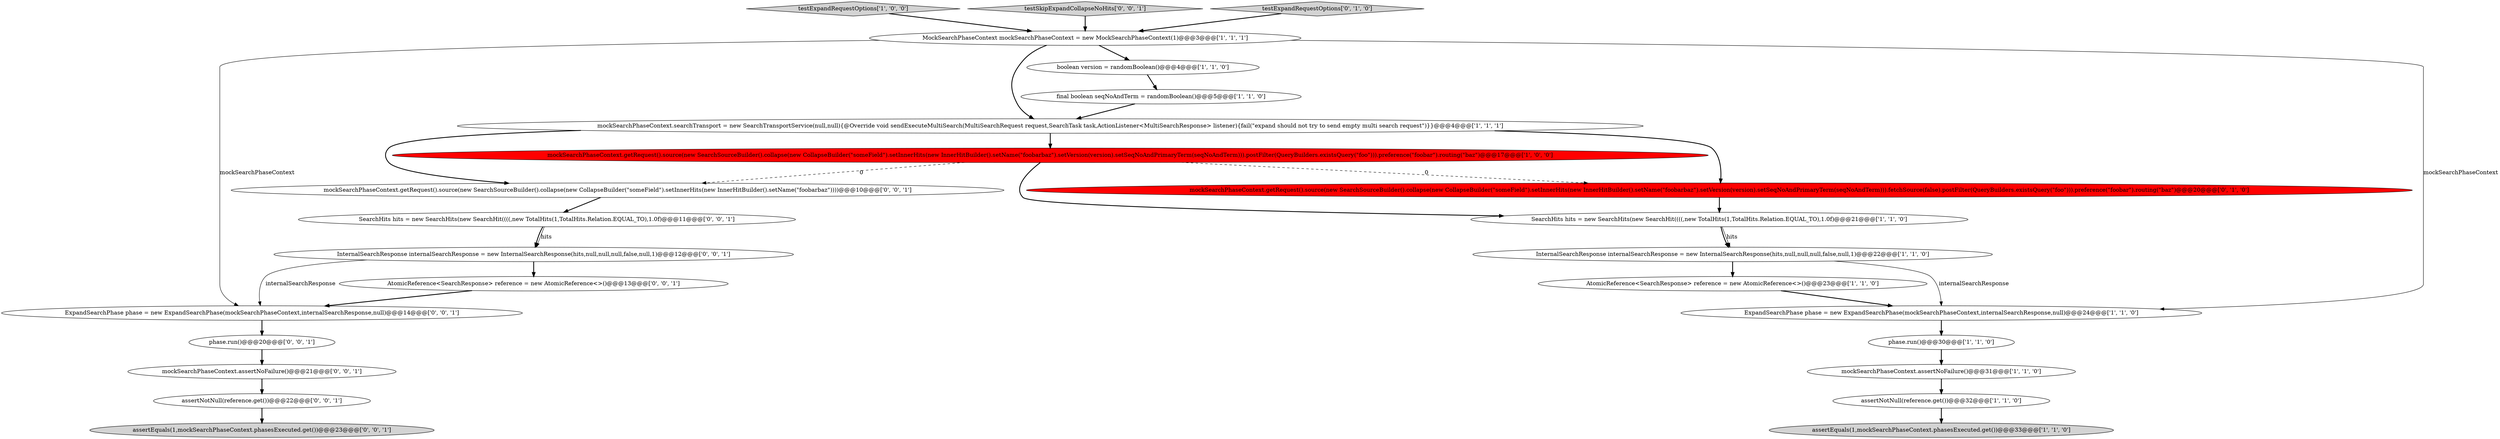 digraph {
16 [style = filled, label = "InternalSearchResponse internalSearchResponse = new InternalSearchResponse(hits,null,null,null,false,null,1)@@@12@@@['0', '0', '1']", fillcolor = white, shape = ellipse image = "AAA0AAABBB3BBB"];
6 [style = filled, label = "assertNotNull(reference.get())@@@32@@@['1', '1', '0']", fillcolor = white, shape = ellipse image = "AAA0AAABBB1BBB"];
21 [style = filled, label = "mockSearchPhaseContext.assertNoFailure()@@@21@@@['0', '0', '1']", fillcolor = white, shape = ellipse image = "AAA0AAABBB3BBB"];
13 [style = filled, label = "mockSearchPhaseContext.assertNoFailure()@@@31@@@['1', '1', '0']", fillcolor = white, shape = ellipse image = "AAA0AAABBB1BBB"];
17 [style = filled, label = "mockSearchPhaseContext.getRequest().source(new SearchSourceBuilder().collapse(new CollapseBuilder(\"someField\").setInnerHits(new InnerHitBuilder().setName(\"foobarbaz\"))))@@@10@@@['0', '0', '1']", fillcolor = white, shape = ellipse image = "AAA0AAABBB3BBB"];
1 [style = filled, label = "mockSearchPhaseContext.searchTransport = new SearchTransportService(null,null){@Override void sendExecuteMultiSearch(MultiSearchRequest request,SearchTask task,ActionListener<MultiSearchResponse> listener){fail(\"expand should not try to send empty multi search request\")}}@@@4@@@['1', '1', '1']", fillcolor = white, shape = ellipse image = "AAA0AAABBB1BBB"];
4 [style = filled, label = "MockSearchPhaseContext mockSearchPhaseContext = new MockSearchPhaseContext(1)@@@3@@@['1', '1', '1']", fillcolor = white, shape = ellipse image = "AAA0AAABBB1BBB"];
5 [style = filled, label = "AtomicReference<SearchResponse> reference = new AtomicReference<>()@@@23@@@['1', '1', '0']", fillcolor = white, shape = ellipse image = "AAA0AAABBB1BBB"];
23 [style = filled, label = "ExpandSearchPhase phase = new ExpandSearchPhase(mockSearchPhaseContext,internalSearchResponse,null)@@@14@@@['0', '0', '1']", fillcolor = white, shape = ellipse image = "AAA0AAABBB3BBB"];
2 [style = filled, label = "testExpandRequestOptions['1', '0', '0']", fillcolor = lightgray, shape = diamond image = "AAA0AAABBB1BBB"];
8 [style = filled, label = "mockSearchPhaseContext.getRequest().source(new SearchSourceBuilder().collapse(new CollapseBuilder(\"someField\").setInnerHits(new InnerHitBuilder().setName(\"foobarbaz\").setVersion(version).setSeqNoAndPrimaryTerm(seqNoAndTerm))).postFilter(QueryBuilders.existsQuery(\"foo\"))).preference(\"foobar\").routing(\"baz\")@@@17@@@['1', '0', '0']", fillcolor = red, shape = ellipse image = "AAA1AAABBB1BBB"];
0 [style = filled, label = "boolean version = randomBoolean()@@@4@@@['1', '1', '0']", fillcolor = white, shape = ellipse image = "AAA0AAABBB1BBB"];
11 [style = filled, label = "final boolean seqNoAndTerm = randomBoolean()@@@5@@@['1', '1', '0']", fillcolor = white, shape = ellipse image = "AAA0AAABBB1BBB"];
10 [style = filled, label = "SearchHits hits = new SearchHits(new SearchHit((((,new TotalHits(1,TotalHits.Relation.EQUAL_TO),1.0f)@@@21@@@['1', '1', '0']", fillcolor = white, shape = ellipse image = "AAA0AAABBB1BBB"];
15 [style = filled, label = "mockSearchPhaseContext.getRequest().source(new SearchSourceBuilder().collapse(new CollapseBuilder(\"someField\").setInnerHits(new InnerHitBuilder().setName(\"foobarbaz\").setVersion(version).setSeqNoAndPrimaryTerm(seqNoAndTerm))).fetchSource(false).postFilter(QueryBuilders.existsQuery(\"foo\"))).preference(\"foobar\").routing(\"baz\")@@@20@@@['0', '1', '0']", fillcolor = red, shape = ellipse image = "AAA1AAABBB2BBB"];
20 [style = filled, label = "AtomicReference<SearchResponse> reference = new AtomicReference<>()@@@13@@@['0', '0', '1']", fillcolor = white, shape = ellipse image = "AAA0AAABBB3BBB"];
18 [style = filled, label = "phase.run()@@@20@@@['0', '0', '1']", fillcolor = white, shape = ellipse image = "AAA0AAABBB3BBB"];
19 [style = filled, label = "SearchHits hits = new SearchHits(new SearchHit((((,new TotalHits(1,TotalHits.Relation.EQUAL_TO),1.0f)@@@11@@@['0', '0', '1']", fillcolor = white, shape = ellipse image = "AAA0AAABBB3BBB"];
25 [style = filled, label = "testSkipExpandCollapseNoHits['0', '0', '1']", fillcolor = lightgray, shape = diamond image = "AAA0AAABBB3BBB"];
12 [style = filled, label = "ExpandSearchPhase phase = new ExpandSearchPhase(mockSearchPhaseContext,internalSearchResponse,null)@@@24@@@['1', '1', '0']", fillcolor = white, shape = ellipse image = "AAA0AAABBB1BBB"];
24 [style = filled, label = "assertEquals(1,mockSearchPhaseContext.phasesExecuted.get())@@@23@@@['0', '0', '1']", fillcolor = lightgray, shape = ellipse image = "AAA0AAABBB3BBB"];
9 [style = filled, label = "phase.run()@@@30@@@['1', '1', '0']", fillcolor = white, shape = ellipse image = "AAA0AAABBB1BBB"];
7 [style = filled, label = "assertEquals(1,mockSearchPhaseContext.phasesExecuted.get())@@@33@@@['1', '1', '0']", fillcolor = lightgray, shape = ellipse image = "AAA0AAABBB1BBB"];
14 [style = filled, label = "testExpandRequestOptions['0', '1', '0']", fillcolor = lightgray, shape = diamond image = "AAA0AAABBB2BBB"];
22 [style = filled, label = "assertNotNull(reference.get())@@@22@@@['0', '0', '1']", fillcolor = white, shape = ellipse image = "AAA0AAABBB3BBB"];
3 [style = filled, label = "InternalSearchResponse internalSearchResponse = new InternalSearchResponse(hits,null,null,null,false,null,1)@@@22@@@['1', '1', '0']", fillcolor = white, shape = ellipse image = "AAA0AAABBB1BBB"];
8->10 [style = bold, label=""];
15->10 [style = bold, label=""];
4->23 [style = solid, label="mockSearchPhaseContext"];
1->8 [style = bold, label=""];
11->1 [style = bold, label=""];
1->15 [style = bold, label=""];
16->23 [style = solid, label="internalSearchResponse"];
4->12 [style = solid, label="mockSearchPhaseContext"];
8->15 [style = dashed, label="0"];
25->4 [style = bold, label=""];
0->11 [style = bold, label=""];
10->3 [style = bold, label=""];
12->9 [style = bold, label=""];
2->4 [style = bold, label=""];
17->19 [style = bold, label=""];
1->17 [style = bold, label=""];
4->0 [style = bold, label=""];
19->16 [style = bold, label=""];
3->5 [style = bold, label=""];
20->23 [style = bold, label=""];
5->12 [style = bold, label=""];
21->22 [style = bold, label=""];
19->16 [style = solid, label="hits"];
9->13 [style = bold, label=""];
8->17 [style = dashed, label="0"];
3->12 [style = solid, label="internalSearchResponse"];
4->1 [style = bold, label=""];
18->21 [style = bold, label=""];
13->6 [style = bold, label=""];
22->24 [style = bold, label=""];
6->7 [style = bold, label=""];
16->20 [style = bold, label=""];
23->18 [style = bold, label=""];
10->3 [style = solid, label="hits"];
14->4 [style = bold, label=""];
}
